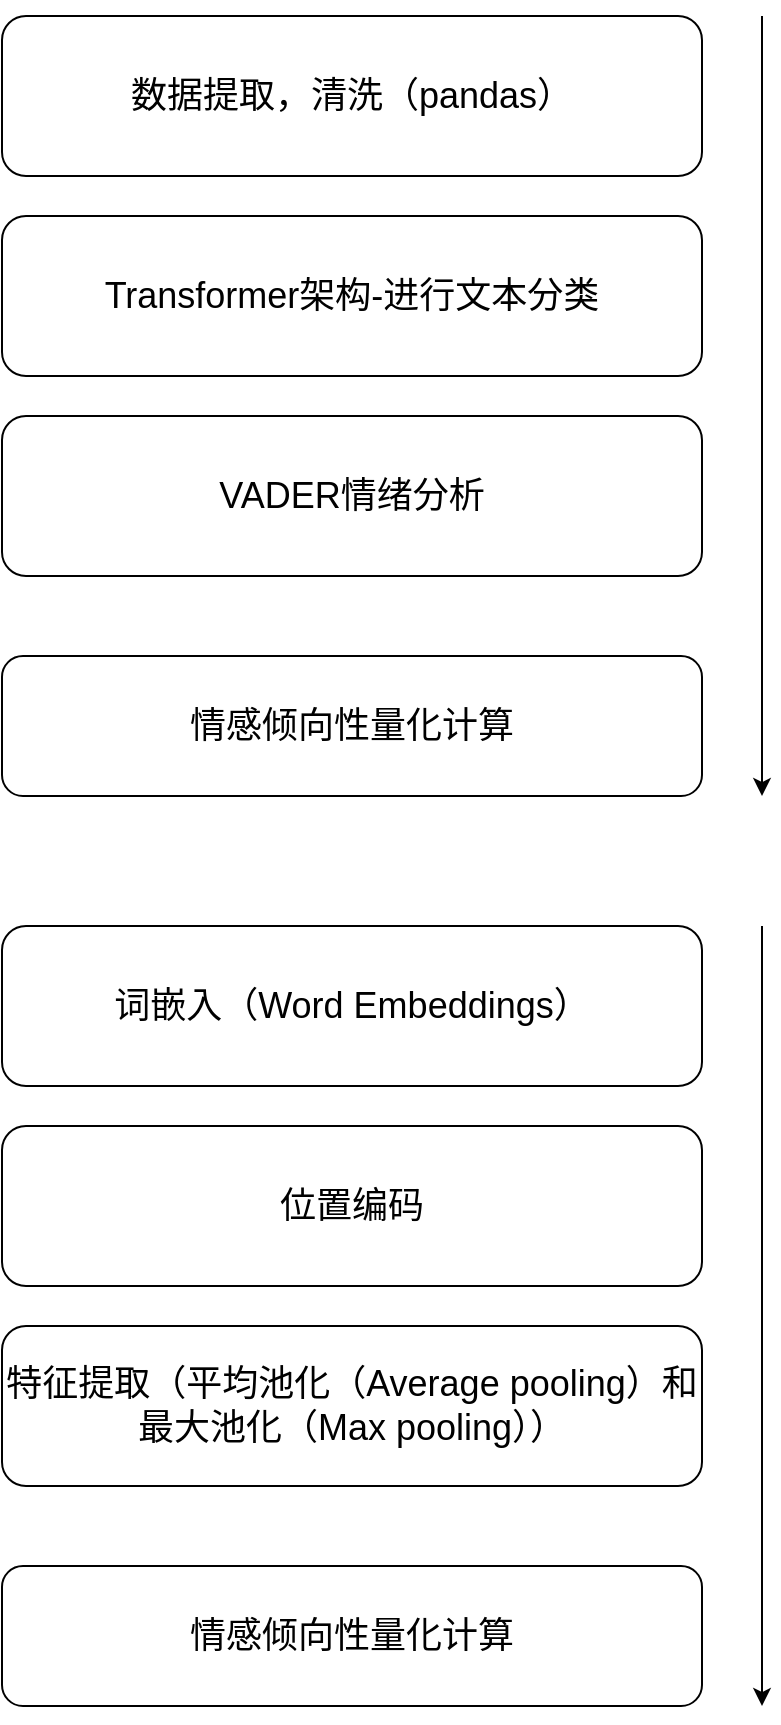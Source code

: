 <mxfile version="22.0.8" type="github">
  <diagram id="C5RBs43oDa-KdzZeNtuy" name="Page-1">
    <mxGraphModel dx="1434" dy="782" grid="1" gridSize="10" guides="1" tooltips="1" connect="1" arrows="1" fold="1" page="1" pageScale="1" pageWidth="827" pageHeight="1169" math="0" shadow="0">
      <root>
        <mxCell id="WIyWlLk6GJQsqaUBKTNV-0" />
        <mxCell id="WIyWlLk6GJQsqaUBKTNV-1" parent="WIyWlLk6GJQsqaUBKTNV-0" />
        <mxCell id="WIyWlLk6GJQsqaUBKTNV-3" value="&lt;font style=&quot;font-size: 18px;&quot;&gt;数据提取，清洗（pandas）&lt;/font&gt;" style="rounded=1;whiteSpace=wrap;html=1;fontSize=12;glass=0;strokeWidth=1;shadow=0;" parent="WIyWlLk6GJQsqaUBKTNV-1" vertex="1">
          <mxGeometry x="110" y="130" width="350" height="80" as="geometry" />
        </mxCell>
        <mxCell id="47hGm3P0RqVMYRxLeZw0-0" value="&lt;font style=&quot;font-size: 18px;&quot;&gt;Transformer架构-进行文本分类&lt;/font&gt;" style="rounded=1;whiteSpace=wrap;html=1;fontSize=12;glass=0;strokeWidth=1;shadow=0;" parent="WIyWlLk6GJQsqaUBKTNV-1" vertex="1">
          <mxGeometry x="110" y="230" width="350" height="80" as="geometry" />
        </mxCell>
        <mxCell id="47hGm3P0RqVMYRxLeZw0-1" value="&lt;font style=&quot;font-size: 18px;&quot;&gt;VADER情绪分析&lt;/font&gt;" style="rounded=1;whiteSpace=wrap;html=1;fontSize=12;glass=0;strokeWidth=1;shadow=0;" parent="WIyWlLk6GJQsqaUBKTNV-1" vertex="1">
          <mxGeometry x="110" y="330" width="350" height="80" as="geometry" />
        </mxCell>
        <mxCell id="47hGm3P0RqVMYRxLeZw0-3" value="&lt;font style=&quot;font-size: 18px;&quot;&gt;情感倾向性量化计算&lt;/font&gt;" style="rounded=1;whiteSpace=wrap;html=1;fontSize=12;glass=0;strokeWidth=1;shadow=0;" parent="WIyWlLk6GJQsqaUBKTNV-1" vertex="1">
          <mxGeometry x="110" y="450" width="350" height="70" as="geometry" />
        </mxCell>
        <mxCell id="47hGm3P0RqVMYRxLeZw0-4" value="" style="endArrow=classic;html=1;rounded=0;" parent="WIyWlLk6GJQsqaUBKTNV-1" edge="1">
          <mxGeometry width="50" height="50" relative="1" as="geometry">
            <mxPoint x="490" y="130" as="sourcePoint" />
            <mxPoint x="490" y="520" as="targetPoint" />
          </mxGeometry>
        </mxCell>
        <mxCell id="80o-tuBRAKh3QSygiSwP-0" value="&lt;span style=&quot;font-size: 18px;&quot;&gt;词嵌入（Word Embeddings）&lt;/span&gt;" style="rounded=1;whiteSpace=wrap;html=1;fontSize=12;glass=0;strokeWidth=1;shadow=0;" vertex="1" parent="WIyWlLk6GJQsqaUBKTNV-1">
          <mxGeometry x="110" y="585" width="350" height="80" as="geometry" />
        </mxCell>
        <mxCell id="80o-tuBRAKh3QSygiSwP-1" value="&lt;span style=&quot;font-size: 18px;&quot;&gt;位置编码&lt;/span&gt;" style="rounded=1;whiteSpace=wrap;html=1;fontSize=12;glass=0;strokeWidth=1;shadow=0;" vertex="1" parent="WIyWlLk6GJQsqaUBKTNV-1">
          <mxGeometry x="110" y="685" width="350" height="80" as="geometry" />
        </mxCell>
        <mxCell id="80o-tuBRAKh3QSygiSwP-2" value="&lt;font style=&quot;font-size: 18px;&quot;&gt;特征提取（平均池化（Average pooling）和最大池化（Max pooling））&lt;/font&gt;" style="rounded=1;whiteSpace=wrap;html=1;fontSize=12;glass=0;strokeWidth=1;shadow=0;" vertex="1" parent="WIyWlLk6GJQsqaUBKTNV-1">
          <mxGeometry x="110" y="785" width="350" height="80" as="geometry" />
        </mxCell>
        <mxCell id="80o-tuBRAKh3QSygiSwP-3" value="&lt;font style=&quot;font-size: 18px;&quot;&gt;情感倾向性量化计算&lt;/font&gt;" style="rounded=1;whiteSpace=wrap;html=1;fontSize=12;glass=0;strokeWidth=1;shadow=0;" vertex="1" parent="WIyWlLk6GJQsqaUBKTNV-1">
          <mxGeometry x="110" y="905" width="350" height="70" as="geometry" />
        </mxCell>
        <mxCell id="80o-tuBRAKh3QSygiSwP-4" value="" style="endArrow=classic;html=1;rounded=0;" edge="1" parent="WIyWlLk6GJQsqaUBKTNV-1">
          <mxGeometry width="50" height="50" relative="1" as="geometry">
            <mxPoint x="490" y="585" as="sourcePoint" />
            <mxPoint x="490" y="975" as="targetPoint" />
          </mxGeometry>
        </mxCell>
      </root>
    </mxGraphModel>
  </diagram>
</mxfile>
